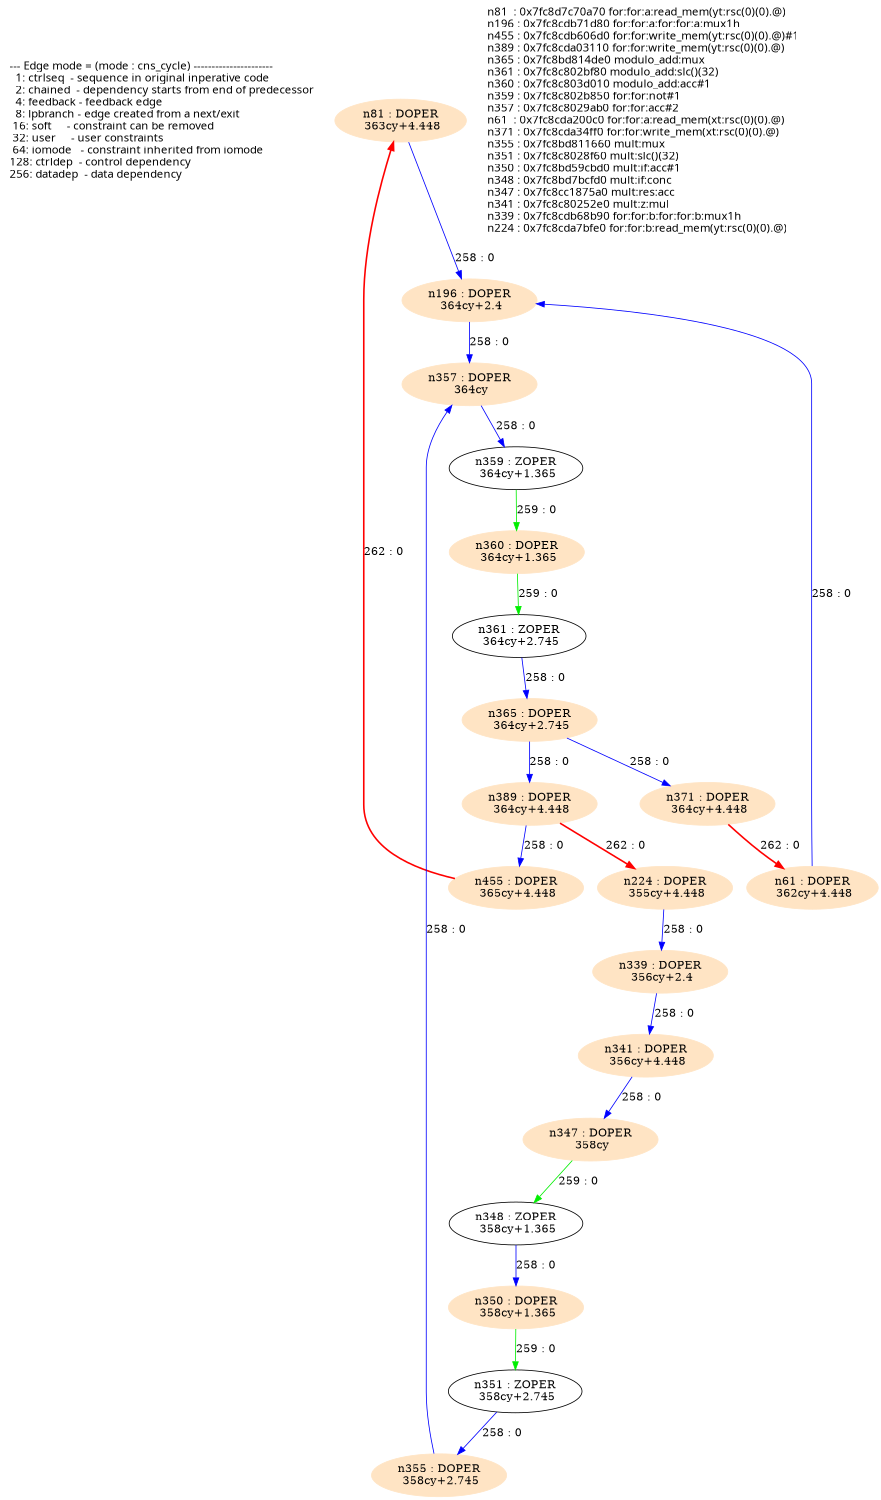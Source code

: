 digraph G {
  size="7.5,10"; center=true; ratio=auto;
  m1[fontname=Fixed,labeljust=left,label="--- Edge mode = (mode : cns_cycle) ----------------------\l  1: ctrlseq  - sequence in original inperative code     \l  2: chained  - dependency starts from end of predecessor\l  4: feedback - feedback edge                            \l  8: lpbranch - edge created from a next/exit            \l 16: soft     - constraint can be removed                \l 32: user     - user constraints                         \l 64: iomode   - constraint inherited from iomode         \l128: ctrldep  - control dependency                       \l256: datadep  - data dependency                          \l",shape=none];
  n81[label="n81 : DOPER\n 363cy+4.448\n",shape=ellipse,style=filled,color=bisque];
  n196[label="n196 : DOPER\n 364cy+2.4\n",shape=ellipse,style=filled,color=bisque];
  n455[label="n455 : DOPER\n 365cy+4.448\n",shape=ellipse,style=filled,color=bisque];
  n389[label="n389 : DOPER\n 364cy+4.448\n",shape=ellipse,style=filled,color=bisque];
  n365[label="n365 : DOPER\n 364cy+2.745\n",shape=ellipse,style=filled,color=bisque];
  n361[label="n361 : ZOPER\n 364cy+2.745\n",shape=ellipse];
  n360[label="n360 : DOPER\n 364cy+1.365\n",shape=ellipse,style=filled,color=bisque];
  n359[label="n359 : ZOPER\n 364cy+1.365\n",shape=ellipse];
  n357[label="n357 : DOPER\n 364cy\n",shape=ellipse,style=filled,color=bisque];
  n61[label="n61 : DOPER\n 362cy+4.448\n",shape=ellipse,style=filled,color=bisque];
  n371[label="n371 : DOPER\n 364cy+4.448\n",shape=ellipse,style=filled,color=bisque];
  n355[label="n355 : DOPER\n 358cy+2.745\n",shape=ellipse,style=filled,color=bisque];
  n351[label="n351 : ZOPER\n 358cy+2.745\n",shape=ellipse];
  n350[label="n350 : DOPER\n 358cy+1.365\n",shape=ellipse,style=filled,color=bisque];
  n348[label="n348 : ZOPER\n 358cy+1.365\n",shape=ellipse];
  n347[label="n347 : DOPER\n 358cy\n",shape=ellipse,style=filled,color=bisque];
  n341[label="n341 : DOPER\n 356cy+4.448\n",shape=ellipse,style=filled,color=bisque];
  n339[label="n339 : DOPER\n 356cy+2.4\n",shape=ellipse,style=filled,color=bisque];
  n224[label="n224 : DOPER\n 355cy+4.448\n",shape=ellipse,style=filled,color=bisque];
  m2[fontname=Fixed,labeljust=left,label="n81  : 0x7fc8d7c70a70 for:for:a:read_mem(yt:rsc(0)(0).@)\ln196 : 0x7fc8cdb71d80 for:for:a:for:for:a:mux1h\ln455 : 0x7fc8cdb606d0 for:for:write_mem(yt:rsc(0)(0).@)#1\ln389 : 0x7fc8cda03110 for:for:write_mem(yt:rsc(0)(0).@)\ln365 : 0x7fc8bd814de0 modulo_add:mux\ln361 : 0x7fc8c802bf80 modulo_add:slc()(32)\ln360 : 0x7fc8c803d010 modulo_add:acc#1\ln359 : 0x7fc8c802b850 for:for:not#1\ln357 : 0x7fc8c8029ab0 for:for:acc#2\ln61  : 0x7fc8cda200c0 for:for:a:read_mem(xt:rsc(0)(0).@)\ln371 : 0x7fc8cda34ff0 for:for:write_mem(xt:rsc(0)(0).@)\ln355 : 0x7fc8bd811660 mult:mux\ln351 : 0x7fc8c8028f60 mult:slc()(32)\ln350 : 0x7fc8bd59cbd0 mult:if:acc#1\ln348 : 0x7fc8bd7bcfd0 mult:if:conc\ln347 : 0x7fc8cc1875a0 mult:res:acc\ln341 : 0x7fc8c80252e0 mult:z:mul\ln339 : 0x7fc8cdb68b90 for:for:b:for:for:b:mux1h\ln224 : 0x7fc8cda7bfe0 for:for:b:read_mem(yt:rsc(0)(0).@)\l",shape=none];
  n81 -> n196[label="258 : 0",color=blue];
  n455 -> n81[label="262 : 0",color=red, style=bold];
  n389 -> n455[label="258 : 0",color=blue];
  n365 -> n389[label="258 : 0",color=blue];
  n361 -> n365[label="258 : 0",color=blue];
  n360 -> n361[label="259 : 0",color=green2];
  n359 -> n360[label="259 : 0",color=green2];
  n357 -> n359[label="258 : 0",color=blue];
  n196 -> n357[label="258 : 0",color=blue];
  n61 -> n196[label="258 : 0",color=blue];
  n371 -> n61[label="262 : 0",color=red, style=bold];
  n365 -> n371[label="258 : 0",color=blue];
  n355 -> n357[label="258 : 0",color=blue];
  n351 -> n355[label="258 : 0",color=blue];
  n350 -> n351[label="259 : 0",color=green2];
  n348 -> n350[label="258 : 0",color=blue];
  n347 -> n348[label="259 : 0",color=green2];
  n341 -> n347[label="258 : 0",color=blue];
  n339 -> n341[label="258 : 0",color=blue];
  n224 -> n339[label="258 : 0",color=blue];
  n389 -> n224[label="262 : 0",color=red, style=bold];
}

